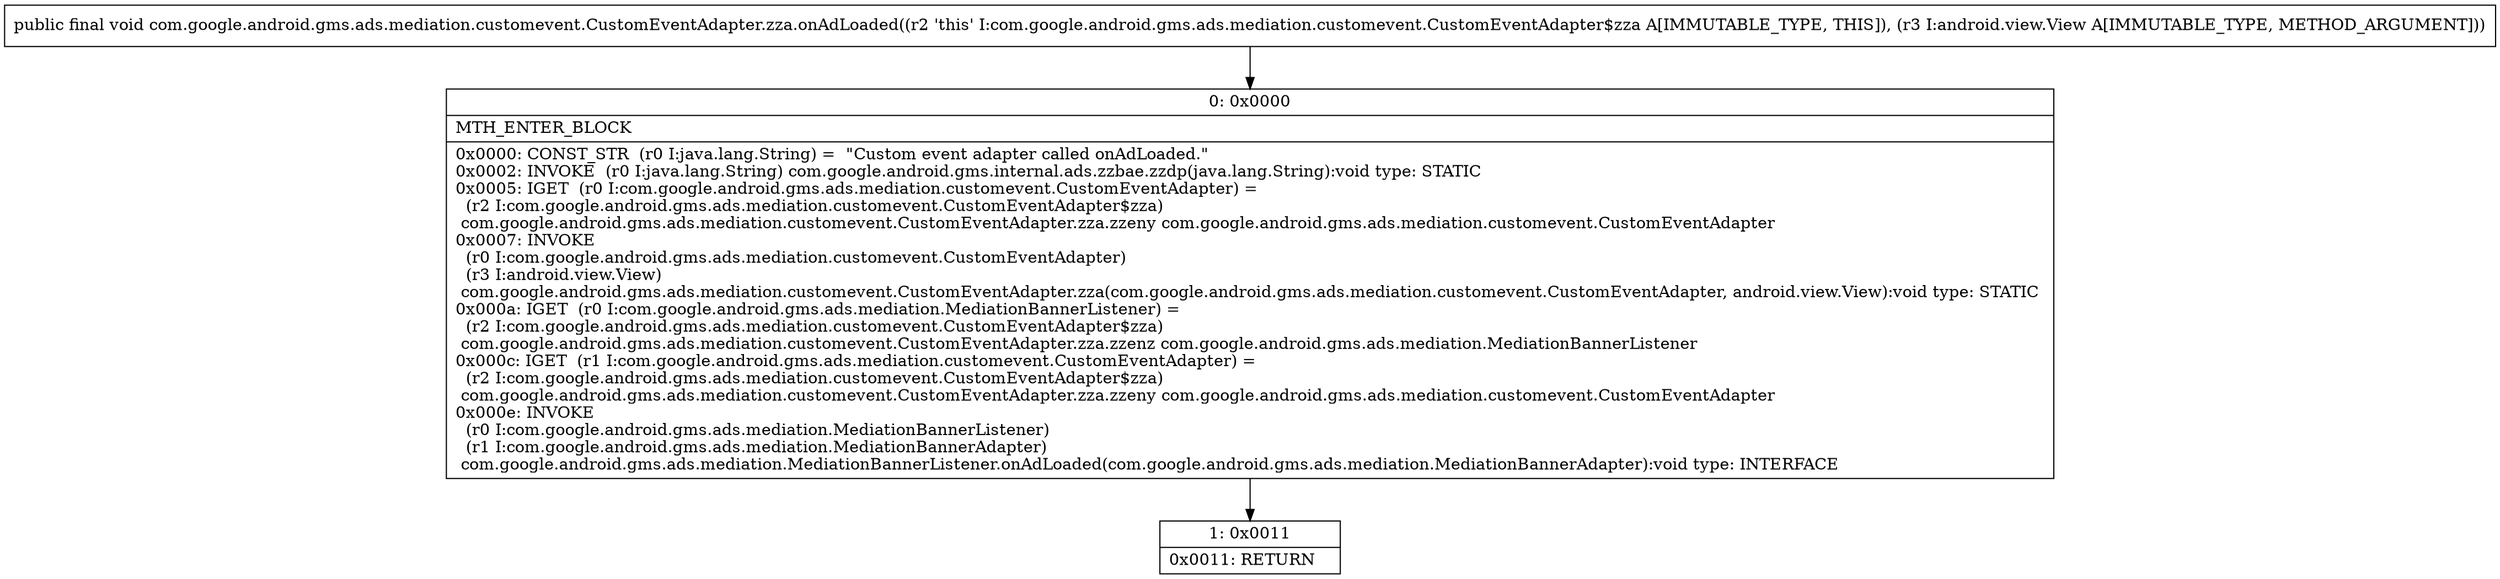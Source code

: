 digraph "CFG forcom.google.android.gms.ads.mediation.customevent.CustomEventAdapter.zza.onAdLoaded(Landroid\/view\/View;)V" {
Node_0 [shape=record,label="{0\:\ 0x0000|MTH_ENTER_BLOCK\l|0x0000: CONST_STR  (r0 I:java.lang.String) =  \"Custom event adapter called onAdLoaded.\" \l0x0002: INVOKE  (r0 I:java.lang.String) com.google.android.gms.internal.ads.zzbae.zzdp(java.lang.String):void type: STATIC \l0x0005: IGET  (r0 I:com.google.android.gms.ads.mediation.customevent.CustomEventAdapter) = \l  (r2 I:com.google.android.gms.ads.mediation.customevent.CustomEventAdapter$zza)\l com.google.android.gms.ads.mediation.customevent.CustomEventAdapter.zza.zzeny com.google.android.gms.ads.mediation.customevent.CustomEventAdapter \l0x0007: INVOKE  \l  (r0 I:com.google.android.gms.ads.mediation.customevent.CustomEventAdapter)\l  (r3 I:android.view.View)\l com.google.android.gms.ads.mediation.customevent.CustomEventAdapter.zza(com.google.android.gms.ads.mediation.customevent.CustomEventAdapter, android.view.View):void type: STATIC \l0x000a: IGET  (r0 I:com.google.android.gms.ads.mediation.MediationBannerListener) = \l  (r2 I:com.google.android.gms.ads.mediation.customevent.CustomEventAdapter$zza)\l com.google.android.gms.ads.mediation.customevent.CustomEventAdapter.zza.zzenz com.google.android.gms.ads.mediation.MediationBannerListener \l0x000c: IGET  (r1 I:com.google.android.gms.ads.mediation.customevent.CustomEventAdapter) = \l  (r2 I:com.google.android.gms.ads.mediation.customevent.CustomEventAdapter$zza)\l com.google.android.gms.ads.mediation.customevent.CustomEventAdapter.zza.zzeny com.google.android.gms.ads.mediation.customevent.CustomEventAdapter \l0x000e: INVOKE  \l  (r0 I:com.google.android.gms.ads.mediation.MediationBannerListener)\l  (r1 I:com.google.android.gms.ads.mediation.MediationBannerAdapter)\l com.google.android.gms.ads.mediation.MediationBannerListener.onAdLoaded(com.google.android.gms.ads.mediation.MediationBannerAdapter):void type: INTERFACE \l}"];
Node_1 [shape=record,label="{1\:\ 0x0011|0x0011: RETURN   \l}"];
MethodNode[shape=record,label="{public final void com.google.android.gms.ads.mediation.customevent.CustomEventAdapter.zza.onAdLoaded((r2 'this' I:com.google.android.gms.ads.mediation.customevent.CustomEventAdapter$zza A[IMMUTABLE_TYPE, THIS]), (r3 I:android.view.View A[IMMUTABLE_TYPE, METHOD_ARGUMENT])) }"];
MethodNode -> Node_0;
Node_0 -> Node_1;
}

